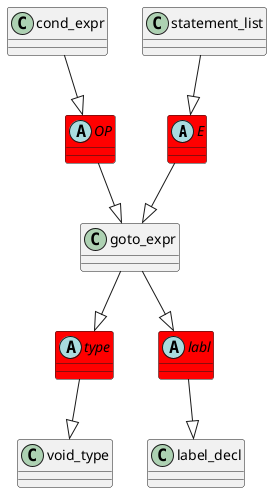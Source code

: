 @startuml
abstract class	E	 #red	
E	 --|> 	goto_expr	
statement_list	 --|> 	E	
abstract class	type	 #red	
type	 --|> 	void_type	
goto_expr	 --|> 	type	
abstract class	labl	 #red	
labl	 --|> 	label_decl	
goto_expr	 --|> 	labl	
abstract class	OP	 #red	
OP	 --|> 	goto_expr	
cond_expr	 --|> 	OP	
@enduml
